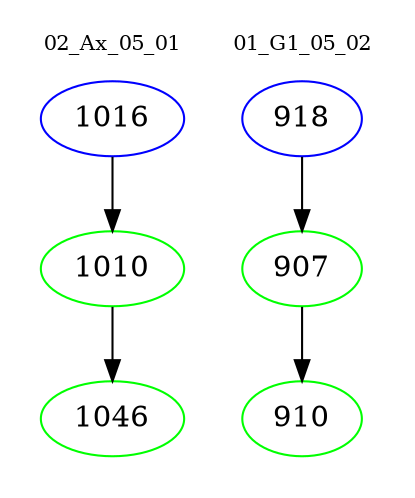 digraph{
subgraph cluster_0 {
color = white
label = "02_Ax_05_01";
fontsize=10;
T0_1016 [label="1016", color="blue"]
T0_1016 -> T0_1010 [color="black"]
T0_1010 [label="1010", color="green"]
T0_1010 -> T0_1046 [color="black"]
T0_1046 [label="1046", color="green"]
}
subgraph cluster_1 {
color = white
label = "01_G1_05_02";
fontsize=10;
T1_918 [label="918", color="blue"]
T1_918 -> T1_907 [color="black"]
T1_907 [label="907", color="green"]
T1_907 -> T1_910 [color="black"]
T1_910 [label="910", color="green"]
}
}

